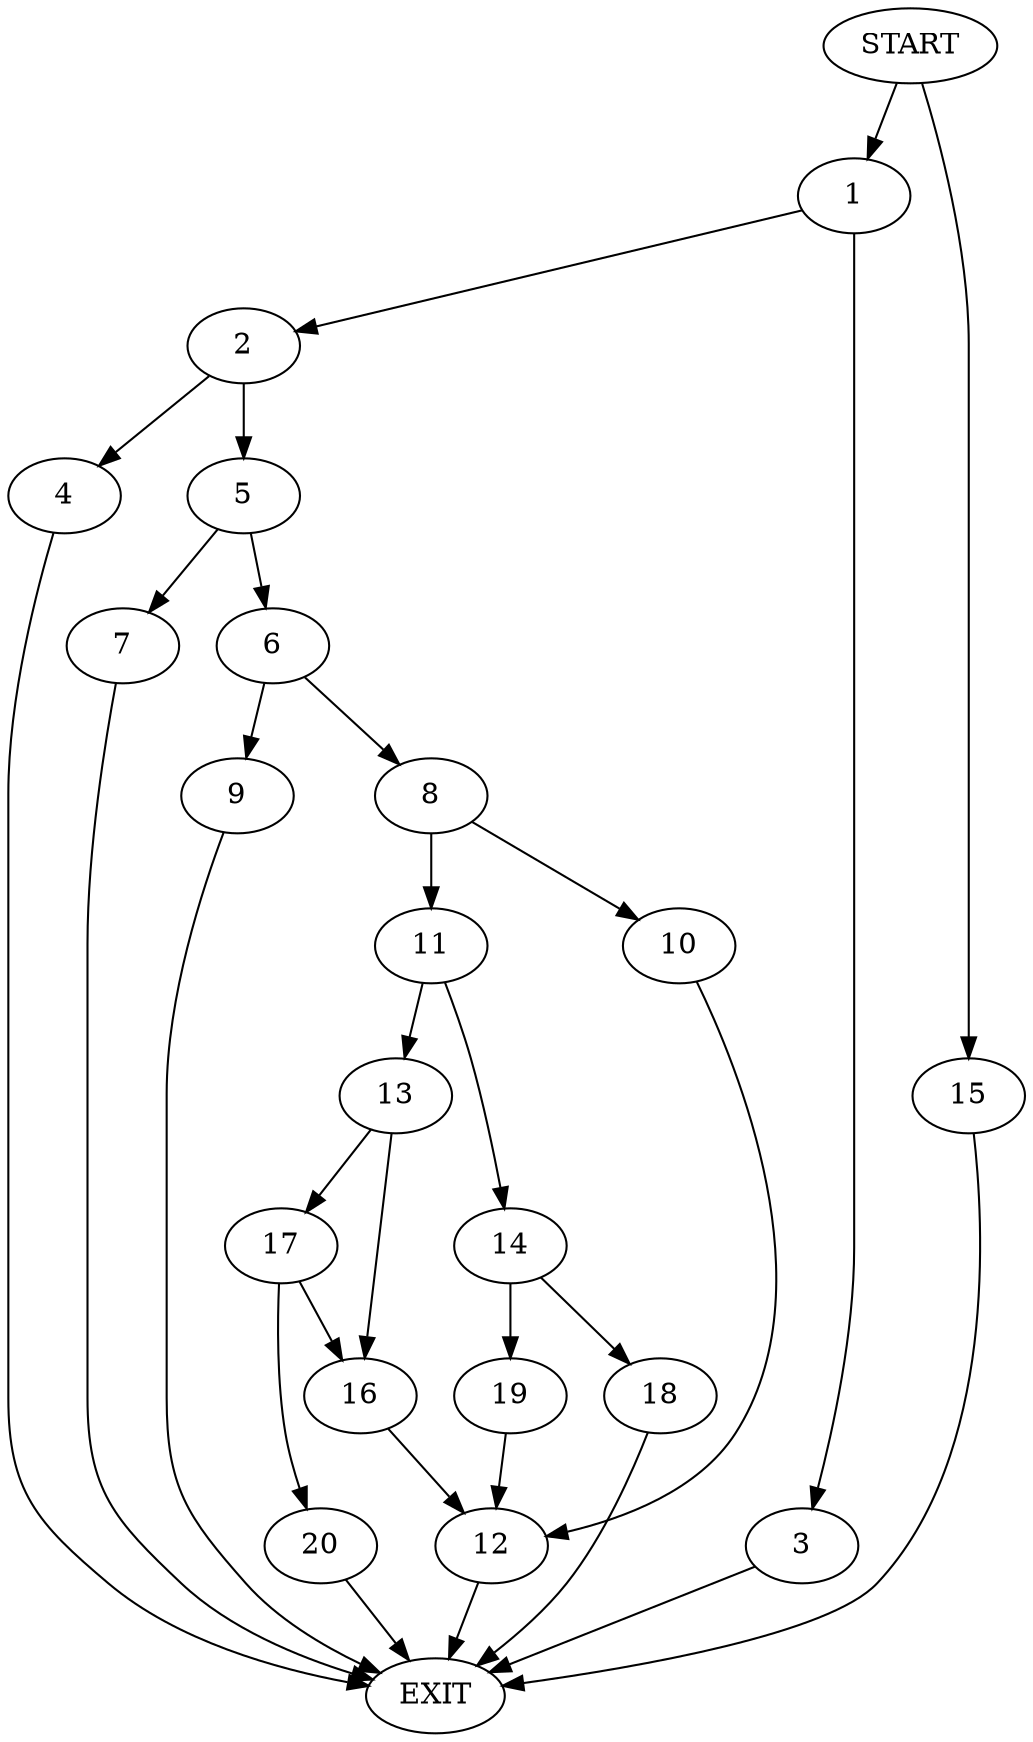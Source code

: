 digraph {
0 [label="START"]
21 [label="EXIT"]
0 -> 1
1 -> 2
1 -> 3
2 -> 4
2 -> 5
3 -> 21
4 -> 21
5 -> 6
5 -> 7
7 -> 21
6 -> 8
6 -> 9
9 -> 21
8 -> 10
8 -> 11
10 -> 12
11 -> 13
11 -> 14
12 -> 21
0 -> 15
15 -> 21
13 -> 16
13 -> 17
14 -> 18
14 -> 19
16 -> 12
17 -> 20
17 -> 16
20 -> 21
19 -> 12
18 -> 21
}
